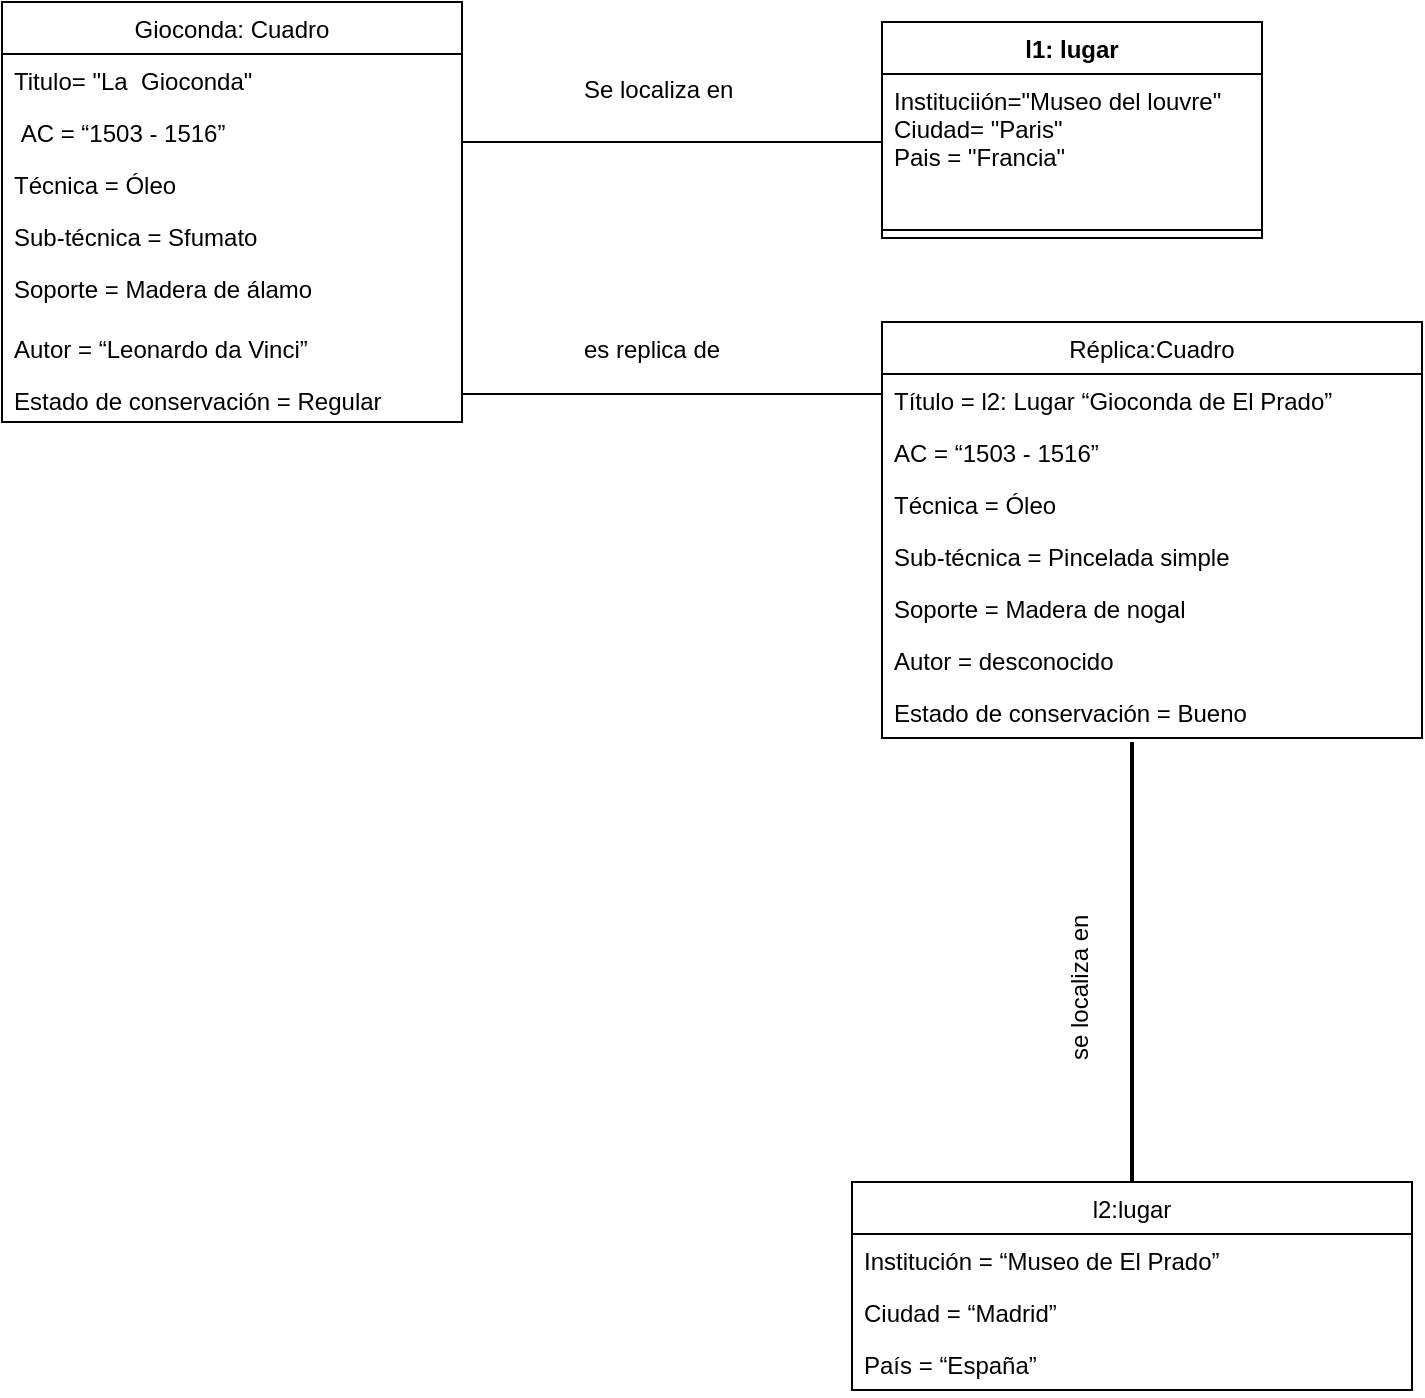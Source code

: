 <mxfile>
    <diagram id="I5xdktWFiU8OkKynLwch" name="Page-1">
        <mxGraphModel dx="390" dy="947" grid="1" gridSize="10" guides="1" tooltips="1" connect="1" arrows="1" fold="1" page="1" pageScale="1" pageWidth="850" pageHeight="1100" math="0" shadow="0">
            <root>
                <mxCell id="0"/>
                <mxCell id="1" parent="0"/>
                <mxCell id="11" value="Gioconda: Cuadro" style="swimlane;fontStyle=0;childLayout=stackLayout;horizontal=1;startSize=26;fillColor=none;horizontalStack=0;resizeParent=1;resizeParentMax=0;resizeLast=0;collapsible=1;marginBottom=0;" parent="1" vertex="1">
                    <mxGeometry x="70" y="80" width="230" height="210" as="geometry"/>
                </mxCell>
                <mxCell id="12" value="Titulo= &quot;La  Gioconda&quot;" style="text;strokeColor=none;fillColor=none;align=left;verticalAlign=top;spacingLeft=4;spacingRight=4;overflow=hidden;rotatable=0;points=[[0,0.5],[1,0.5]];portConstraint=eastwest;" parent="11" vertex="1">
                    <mxGeometry y="26" width="230" height="26" as="geometry"/>
                </mxCell>
                <mxCell id="13" value=" AC = “1503 - 1516”" style="text;strokeColor=none;fillColor=none;align=left;verticalAlign=top;spacingLeft=4;spacingRight=4;overflow=hidden;rotatable=0;points=[[0,0.5],[1,0.5]];portConstraint=eastwest;" parent="11" vertex="1">
                    <mxGeometry y="52" width="230" height="26" as="geometry"/>
                </mxCell>
                <mxCell id="15" value="Técnica = Óleo " style="text;strokeColor=none;fillColor=none;align=left;verticalAlign=top;spacingLeft=4;spacingRight=4;overflow=hidden;rotatable=0;points=[[0,0.5],[1,0.5]];portConstraint=eastwest;" parent="11" vertex="1">
                    <mxGeometry y="78" width="230" height="26" as="geometry"/>
                </mxCell>
                <mxCell id="16" value="Sub-técnica = Sfumato" style="text;strokeColor=none;fillColor=none;align=left;verticalAlign=top;spacingLeft=4;spacingRight=4;overflow=hidden;rotatable=0;points=[[0,0.5],[1,0.5]];portConstraint=eastwest;" parent="11" vertex="1">
                    <mxGeometry y="104" width="230" height="26" as="geometry"/>
                </mxCell>
                <mxCell id="17" value="Soporte = Madera de álamo" style="text;strokeColor=none;fillColor=none;align=left;verticalAlign=top;spacingLeft=4;spacingRight=4;overflow=hidden;rotatable=0;points=[[0,0.5],[1,0.5]];portConstraint=eastwest;" parent="11" vertex="1">
                    <mxGeometry y="130" width="230" height="30" as="geometry"/>
                </mxCell>
                <mxCell id="18" value="Autor = “Leonardo da Vinci”" style="text;strokeColor=none;fillColor=none;align=left;verticalAlign=top;spacingLeft=4;spacingRight=4;overflow=hidden;rotatable=0;points=[[0,0.5],[1,0.5]];portConstraint=eastwest;" parent="11" vertex="1">
                    <mxGeometry y="160" width="230" height="26" as="geometry"/>
                </mxCell>
                <mxCell id="19" value="Estado de conservación = Regular" style="text;strokeColor=none;fillColor=none;align=left;verticalAlign=top;spacingLeft=4;spacingRight=4;overflow=hidden;rotatable=0;points=[[0,0.5],[1,0.5]];portConstraint=eastwest;" parent="11" vertex="1">
                    <mxGeometry y="186" width="230" height="24" as="geometry"/>
                </mxCell>
                <mxCell id="20" value="" style="line;strokeWidth=1;fillColor=none;align=left;verticalAlign=middle;spacingTop=-1;spacingLeft=3;spacingRight=3;rotatable=0;labelPosition=right;points=[];portConstraint=eastwest;strokeColor=inherit;" parent="1" vertex="1">
                    <mxGeometry x="300" y="130" width="210" height="40" as="geometry"/>
                </mxCell>
                <mxCell id="22" value="Se localiza en " style="text;strokeColor=none;fillColor=none;align=left;verticalAlign=top;spacingLeft=4;spacingRight=4;overflow=hidden;rotatable=0;points=[[0,0.5],[1,0.5]];portConstraint=eastwest;" parent="1" vertex="1">
                    <mxGeometry x="355" y="110" width="100" height="26" as="geometry"/>
                </mxCell>
                <mxCell id="23" value="l1: lugar" style="swimlane;fontStyle=1;align=center;verticalAlign=top;childLayout=stackLayout;horizontal=1;startSize=26;horizontalStack=0;resizeParent=1;resizeParentMax=0;resizeLast=0;collapsible=1;marginBottom=0;" parent="1" vertex="1">
                    <mxGeometry x="510" y="90" width="190" height="108" as="geometry"/>
                </mxCell>
                <mxCell id="24" value="Instituciión=&quot;Museo del louvre&quot;&#10;Ciudad= &quot;Paris&quot;&#10;Pais = &quot;Francia&quot;" style="text;strokeColor=none;fillColor=none;align=left;verticalAlign=top;spacingLeft=4;spacingRight=4;overflow=hidden;rotatable=0;points=[[0,0.5],[1,0.5]];portConstraint=eastwest;" parent="23" vertex="1">
                    <mxGeometry y="26" width="190" height="74" as="geometry"/>
                </mxCell>
                <mxCell id="25" value="" style="line;strokeWidth=1;fillColor=none;align=left;verticalAlign=middle;spacingTop=-1;spacingLeft=3;spacingRight=3;rotatable=0;labelPosition=right;points=[];portConstraint=eastwest;strokeColor=inherit;" parent="23" vertex="1">
                    <mxGeometry y="100" width="190" height="8" as="geometry"/>
                </mxCell>
                <mxCell id="34" value="" style="line;strokeWidth=1;fillColor=none;align=left;verticalAlign=middle;spacingTop=-1;spacingLeft=3;spacingRight=3;rotatable=0;labelPosition=right;points=[];portConstraint=eastwest;strokeColor=inherit;" parent="1" vertex="1">
                    <mxGeometry x="300" y="180" width="210" height="192" as="geometry"/>
                </mxCell>
                <mxCell id="35" value="Réplica:Cuadro" style="swimlane;fontStyle=0;childLayout=stackLayout;horizontal=1;startSize=26;fillColor=none;horizontalStack=0;resizeParent=1;resizeParentMax=0;resizeLast=0;collapsible=1;marginBottom=0;" parent="1" vertex="1">
                    <mxGeometry x="510" y="240" width="270" height="208" as="geometry"/>
                </mxCell>
                <mxCell id="37" value="Título = l2: Lugar “Gioconda de El Prado” " style="text;strokeColor=none;fillColor=none;align=left;verticalAlign=top;spacingLeft=4;spacingRight=4;overflow=hidden;rotatable=0;points=[[0,0.5],[1,0.5]];portConstraint=eastwest;" parent="35" vertex="1">
                    <mxGeometry y="26" width="270" height="26" as="geometry"/>
                </mxCell>
                <mxCell id="38" value="AC = “1503 - 1516”" style="text;strokeColor=none;fillColor=none;align=left;verticalAlign=top;spacingLeft=4;spacingRight=4;overflow=hidden;rotatable=0;points=[[0,0.5],[1,0.5]];portConstraint=eastwest;" parent="35" vertex="1">
                    <mxGeometry y="52" width="270" height="26" as="geometry"/>
                </mxCell>
                <mxCell id="40" value="Técnica = Óleo" style="text;strokeColor=none;fillColor=none;align=left;verticalAlign=top;spacingLeft=4;spacingRight=4;overflow=hidden;rotatable=0;points=[[0,0.5],[1,0.5]];portConstraint=eastwest;" parent="35" vertex="1">
                    <mxGeometry y="78" width="270" height="26" as="geometry"/>
                </mxCell>
                <mxCell id="41" value="Sub-técnica = Pincelada simple" style="text;strokeColor=none;fillColor=none;align=left;verticalAlign=top;spacingLeft=4;spacingRight=4;overflow=hidden;rotatable=0;points=[[0,0.5],[1,0.5]];portConstraint=eastwest;" parent="35" vertex="1">
                    <mxGeometry y="104" width="270" height="26" as="geometry"/>
                </mxCell>
                <mxCell id="42" value="Soporte = Madera de nogal " style="text;strokeColor=none;fillColor=none;align=left;verticalAlign=top;spacingLeft=4;spacingRight=4;overflow=hidden;rotatable=0;points=[[0,0.5],[1,0.5]];portConstraint=eastwest;" parent="35" vertex="1">
                    <mxGeometry y="130" width="270" height="26" as="geometry"/>
                </mxCell>
                <mxCell id="43" value="Autor = desconocido" style="text;strokeColor=none;fillColor=none;align=left;verticalAlign=top;spacingLeft=4;spacingRight=4;overflow=hidden;rotatable=0;points=[[0,0.5],[1,0.5]];portConstraint=eastwest;" parent="35" vertex="1">
                    <mxGeometry y="156" width="270" height="26" as="geometry"/>
                </mxCell>
                <mxCell id="44" value="Estado de conservación = Bueno" style="text;strokeColor=none;fillColor=none;align=left;verticalAlign=top;spacingLeft=4;spacingRight=4;overflow=hidden;rotatable=0;points=[[0,0.5],[1,0.5]];portConstraint=eastwest;" parent="35" vertex="1">
                    <mxGeometry y="182" width="270" height="26" as="geometry"/>
                </mxCell>
                <mxCell id="46" value="es replica de" style="text;strokeColor=none;fillColor=none;align=left;verticalAlign=top;spacingLeft=4;spacingRight=4;overflow=hidden;rotatable=0;points=[[0,0.5],[1,0.5]];portConstraint=eastwest;" parent="1" vertex="1">
                    <mxGeometry x="355" y="240" width="100" height="26" as="geometry"/>
                </mxCell>
                <mxCell id="50" value="l2:lugar" style="swimlane;fontStyle=0;childLayout=stackLayout;horizontal=1;startSize=26;fillColor=none;horizontalStack=0;resizeParent=1;resizeParentMax=0;resizeLast=0;collapsible=1;marginBottom=0;" parent="1" vertex="1">
                    <mxGeometry x="495" y="670" width="280" height="104" as="geometry"/>
                </mxCell>
                <mxCell id="51" value="Institución = “Museo de El Prado”" style="text;strokeColor=none;fillColor=none;align=left;verticalAlign=top;spacingLeft=4;spacingRight=4;overflow=hidden;rotatable=0;points=[[0,0.5],[1,0.5]];portConstraint=eastwest;" parent="50" vertex="1">
                    <mxGeometry y="26" width="280" height="26" as="geometry"/>
                </mxCell>
                <mxCell id="52" value="Ciudad = “Madrid”" style="text;strokeColor=none;fillColor=none;align=left;verticalAlign=top;spacingLeft=4;spacingRight=4;overflow=hidden;rotatable=0;points=[[0,0.5],[1,0.5]];portConstraint=eastwest;" parent="50" vertex="1">
                    <mxGeometry y="52" width="280" height="26" as="geometry"/>
                </mxCell>
                <mxCell id="55" value="País = “España” " style="text;strokeColor=none;fillColor=none;align=left;verticalAlign=top;spacingLeft=4;spacingRight=4;overflow=hidden;rotatable=0;points=[[0,0.5],[1,0.5]];portConstraint=eastwest;" parent="50" vertex="1">
                    <mxGeometry y="78" width="280" height="26" as="geometry"/>
                </mxCell>
                <mxCell id="56" value="" style="line;strokeWidth=2;direction=south;html=1;" parent="1" vertex="1">
                    <mxGeometry x="500" y="450" width="270" height="220" as="geometry"/>
                </mxCell>
                <mxCell id="58" value="se localiza en&#10;" style="text;strokeColor=none;fillColor=none;align=left;verticalAlign=top;spacingLeft=4;spacingRight=4;overflow=hidden;rotatable=1;points=[[0,0.5],[1,0.5]];portConstraint=eastwest;flipH=0;flipV=1;direction=north;container=0;movable=1;resizable=1;deletable=1;editable=1;connectable=1;aspect=fixed;rotation=-90;" parent="1" vertex="1">
                    <mxGeometry x="560" y="550" width="100" height="30" as="geometry"/>
                </mxCell>
            </root>
        </mxGraphModel>
    </diagram>
</mxfile>